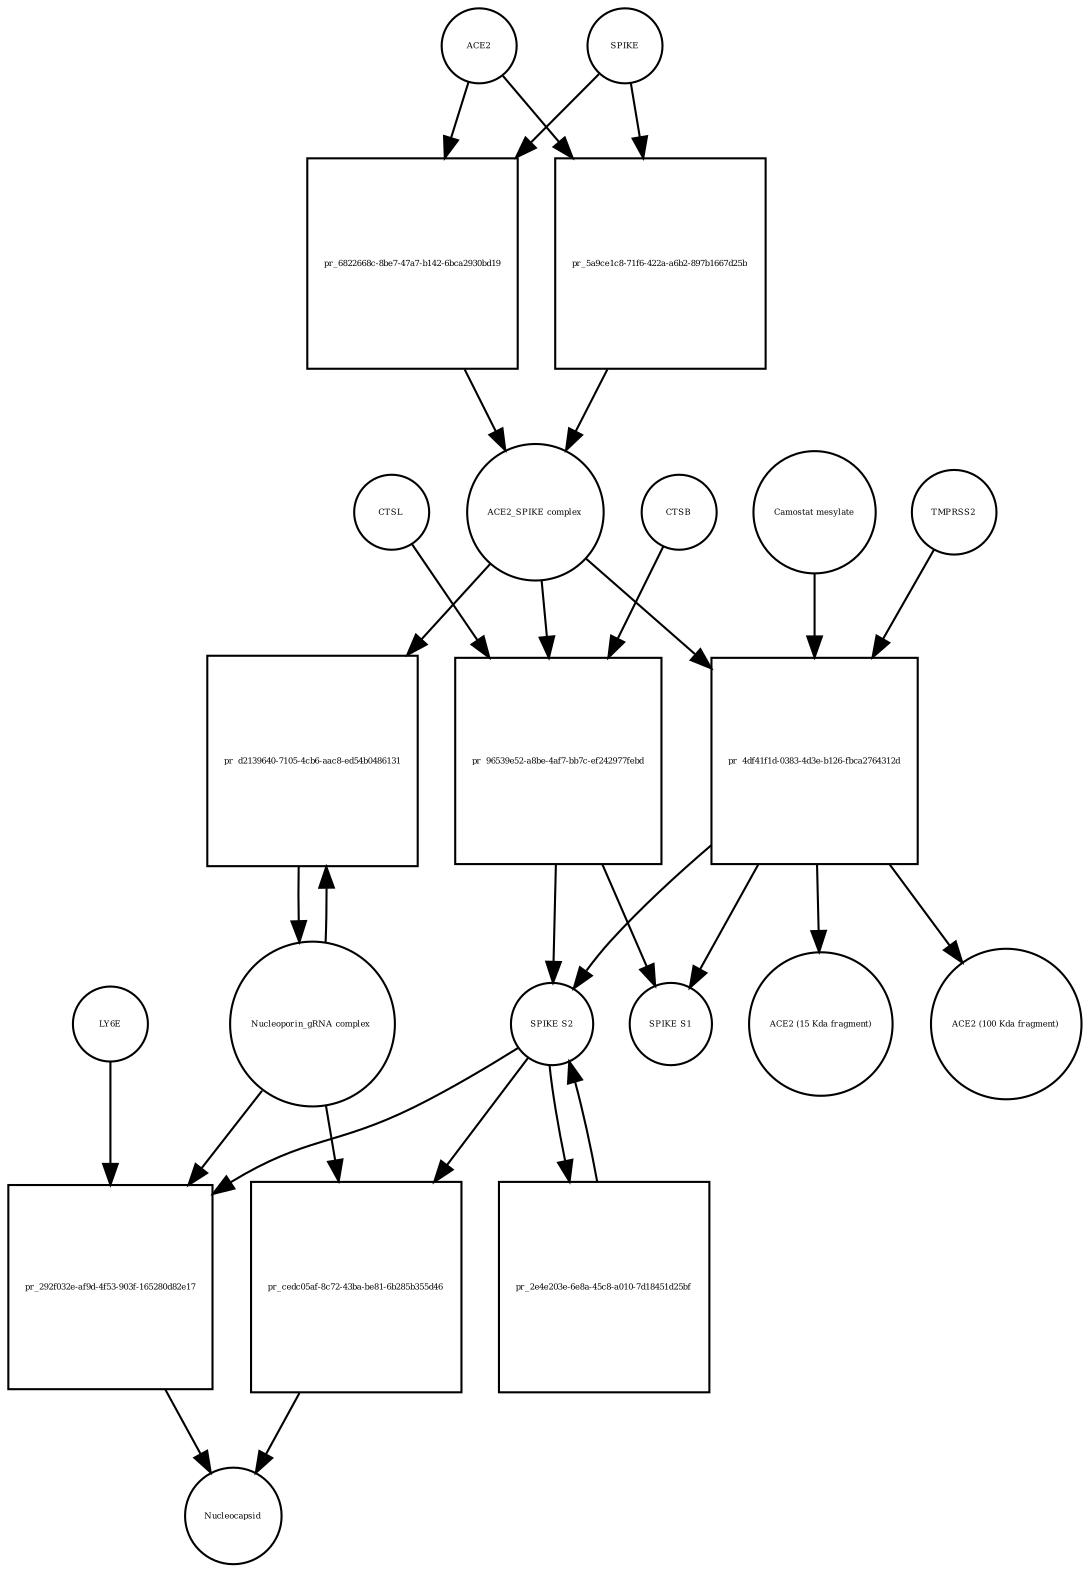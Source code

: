 strict digraph  {
ACE2 [annotation="", bipartite=0, cls=macromolecule, fontsize=4, label=ACE2, shape=circle];
"pr_6822668c-8be7-47a7-b142-6bca2930bd19" [annotation="", bipartite=1, cls=process, fontsize=4, label="pr_6822668c-8be7-47a7-b142-6bca2930bd19", shape=square];
"ACE2_SPIKE complex" [annotation="", bipartite=0, cls=complex, fontsize=4, label="ACE2_SPIKE complex", shape=circle];
SPIKE [annotation="", bipartite=0, cls="macromolecule multimer", fontsize=4, label=SPIKE, shape=circle];
"Nucleoporin_gRNA complex " [annotation="", bipartite=0, cls=complex, fontsize=4, label="Nucleoporin_gRNA complex ", shape=circle];
"pr_d2139640-7105-4cb6-aac8-ed54b0486131" [annotation="", bipartite=1, cls=process, fontsize=4, label="pr_d2139640-7105-4cb6-aac8-ed54b0486131", shape=square];
"pr_96539e52-a8be-4af7-bb7c-ef242977febd" [annotation="", bipartite=1, cls=process, fontsize=4, label="pr_96539e52-a8be-4af7-bb7c-ef242977febd", shape=square];
"SPIKE S2" [annotation="", bipartite=0, cls=macromolecule, fontsize=4, label="SPIKE S2", shape=circle];
CTSB [annotation="", bipartite=0, cls=macromolecule, fontsize=4, label=CTSB, shape=circle];
CTSL [annotation="", bipartite=0, cls=macromolecule, fontsize=4, label=CTSL, shape=circle];
"SPIKE S1" [annotation="", bipartite=0, cls=macromolecule, fontsize=4, label="SPIKE S1", shape=circle];
"pr_4df41f1d-0383-4d3e-b126-fbca2764312d" [annotation="", bipartite=1, cls=process, fontsize=4, label="pr_4df41f1d-0383-4d3e-b126-fbca2764312d", shape=square];
TMPRSS2 [annotation="", bipartite=0, cls=macromolecule, fontsize=4, label=TMPRSS2, shape=circle];
"Camostat mesylate" [annotation="urn_miriam_pubchem.compound_2536", bipartite=0, cls="simple chemical", fontsize=4, label="Camostat mesylate", shape=circle];
"ACE2 (15 Kda fragment)" [annotation="", bipartite=0, cls=macromolecule, fontsize=4, label="ACE2 (15 Kda fragment)", shape=circle];
"ACE2 (100 Kda fragment)" [annotation="", bipartite=0, cls=macromolecule, fontsize=4, label="ACE2 (100 Kda fragment)", shape=circle];
"pr_5a9ce1c8-71f6-422a-a6b2-897b1667d25b" [annotation="", bipartite=1, cls=process, fontsize=4, label="pr_5a9ce1c8-71f6-422a-a6b2-897b1667d25b", shape=square];
"pr_292f032e-af9d-4f53-903f-165280d82e17" [annotation="", bipartite=1, cls=process, fontsize=4, label="pr_292f032e-af9d-4f53-903f-165280d82e17", shape=square];
Nucleocapsid [annotation="", bipartite=0, cls=complex, fontsize=4, label=Nucleocapsid, shape=circle];
LY6E [annotation="", bipartite=0, cls=macromolecule, fontsize=4, label=LY6E, shape=circle];
"pr_2e4e203e-6e8a-45c8-a010-7d18451d25bf" [annotation="", bipartite=1, cls=process, fontsize=4, label="pr_2e4e203e-6e8a-45c8-a010-7d18451d25bf", shape=square];
"pr_cedc05af-8c72-43ba-be81-6b285b355d46" [annotation="", bipartite=1, cls=process, fontsize=4, label="pr_cedc05af-8c72-43ba-be81-6b285b355d46", shape=square];
ACE2 -> "pr_6822668c-8be7-47a7-b142-6bca2930bd19"  [annotation="", interaction_type=consumption];
ACE2 -> "pr_5a9ce1c8-71f6-422a-a6b2-897b1667d25b"  [annotation="", interaction_type=consumption];
"pr_6822668c-8be7-47a7-b142-6bca2930bd19" -> "ACE2_SPIKE complex"  [annotation="", interaction_type=production];
"ACE2_SPIKE complex" -> "pr_d2139640-7105-4cb6-aac8-ed54b0486131"  [annotation="urn_miriam_pubmed_32142651|urn_miriam_pubmed_32094589", interaction_type=stimulation];
"ACE2_SPIKE complex" -> "pr_96539e52-a8be-4af7-bb7c-ef242977febd"  [annotation="", interaction_type=consumption];
"ACE2_SPIKE complex" -> "pr_4df41f1d-0383-4d3e-b126-fbca2764312d"  [annotation="", interaction_type=consumption];
SPIKE -> "pr_6822668c-8be7-47a7-b142-6bca2930bd19"  [annotation="", interaction_type=consumption];
SPIKE -> "pr_5a9ce1c8-71f6-422a-a6b2-897b1667d25b"  [annotation="", interaction_type=consumption];
"Nucleoporin_gRNA complex " -> "pr_d2139640-7105-4cb6-aac8-ed54b0486131"  [annotation="", interaction_type=consumption];
"Nucleoporin_gRNA complex " -> "pr_292f032e-af9d-4f53-903f-165280d82e17"  [annotation="", interaction_type=consumption];
"Nucleoporin_gRNA complex " -> "pr_cedc05af-8c72-43ba-be81-6b285b355d46"  [annotation="", interaction_type=consumption];
"pr_d2139640-7105-4cb6-aac8-ed54b0486131" -> "Nucleoporin_gRNA complex "  [annotation="", interaction_type=production];
"pr_96539e52-a8be-4af7-bb7c-ef242977febd" -> "SPIKE S2"  [annotation="", interaction_type=production];
"pr_96539e52-a8be-4af7-bb7c-ef242977febd" -> "SPIKE S1"  [annotation="", interaction_type=production];
"SPIKE S2" -> "pr_292f032e-af9d-4f53-903f-165280d82e17"  [annotation="urn_miriam_doi_10.1101%2F2020.03.05.979260|urn_miriam_doi_10.1101%2F2020.04.02.021469", interaction_type=stimulation];
"SPIKE S2" -> "pr_2e4e203e-6e8a-45c8-a010-7d18451d25bf"  [annotation="", interaction_type=consumption];
"SPIKE S2" -> "pr_cedc05af-8c72-43ba-be81-6b285b355d46"  [annotation="", interaction_type=stimulation];
CTSB -> "pr_96539e52-a8be-4af7-bb7c-ef242977febd"  [annotation=urn_miriam_pubmed_32142651, interaction_type=catalysis];
CTSL -> "pr_96539e52-a8be-4af7-bb7c-ef242977febd"  [annotation=urn_miriam_pubmed_32142651, interaction_type=catalysis];
"pr_4df41f1d-0383-4d3e-b126-fbca2764312d" -> "SPIKE S2"  [annotation="", interaction_type=production];
"pr_4df41f1d-0383-4d3e-b126-fbca2764312d" -> "SPIKE S1"  [annotation="", interaction_type=production];
"pr_4df41f1d-0383-4d3e-b126-fbca2764312d" -> "ACE2 (15 Kda fragment)"  [annotation="", interaction_type=production];
"pr_4df41f1d-0383-4d3e-b126-fbca2764312d" -> "ACE2 (100 Kda fragment)"  [annotation="", interaction_type=production];
TMPRSS2 -> "pr_4df41f1d-0383-4d3e-b126-fbca2764312d"  [annotation="urn_miriam_pubmed_32142651|urn_miriam_pubmed_32094589|urn_miriam_pubmed_24227843", interaction_type=catalysis];
"Camostat mesylate" -> "pr_4df41f1d-0383-4d3e-b126-fbca2764312d"  [annotation="urn_miriam_pubmed_32142651|urn_miriam_pubmed_32094589|urn_miriam_pubmed_24227843", interaction_type=inhibition];
"pr_5a9ce1c8-71f6-422a-a6b2-897b1667d25b" -> "ACE2_SPIKE complex"  [annotation="", interaction_type=production];
"pr_292f032e-af9d-4f53-903f-165280d82e17" -> Nucleocapsid  [annotation="", interaction_type=production];
LY6E -> "pr_292f032e-af9d-4f53-903f-165280d82e17"  [annotation="urn_miriam_doi_10.1101%2F2020.03.05.979260|urn_miriam_doi_10.1101%2F2020.04.02.021469", interaction_type=inhibition];
"pr_2e4e203e-6e8a-45c8-a010-7d18451d25bf" -> "SPIKE S2"  [annotation="", interaction_type=production];
"pr_cedc05af-8c72-43ba-be81-6b285b355d46" -> Nucleocapsid  [annotation="", interaction_type=production];
}
